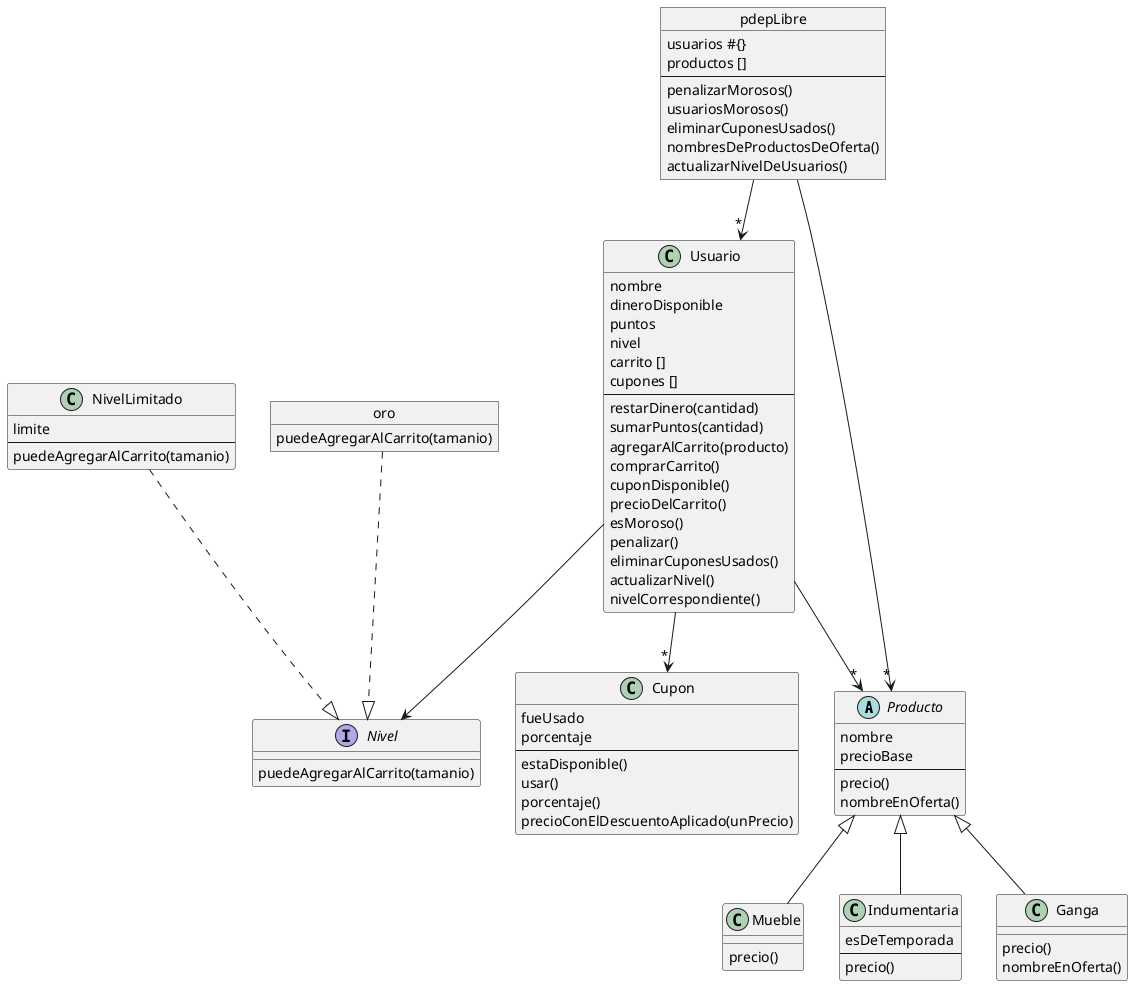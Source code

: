 @startuml pdeplibre

abstract class Producto {
    nombre
    precioBase
    --
    precio()
    nombreEnOferta()
}

class Mueble extends Producto {
    precio()
}

class Indumentaria extends Producto {
    esDeTemporada
    --
    precio()
}

class Ganga extends Producto {
    precio()
    nombreEnOferta()
}

class Cupon {
    fueUsado
    porcentaje
    --
    estaDisponible()
    usar()
    porcentaje()
    precioConElDescuentoAplicado(unPrecio)
}

class Usuario {
    nombre
    dineroDisponible
    puntos
    nivel
    carrito []
    cupones []
    --
    restarDinero(cantidad)
    sumarPuntos(cantidad)
    agregarAlCarrito(producto)
    comprarCarrito()
    cuponDisponible()
    precioDelCarrito()
    esMoroso()
    penalizar()
    eliminarCuponesUsados()
    actualizarNivel()
    nivelCorrespondiente()
}

interface Nivel {
    puedeAgregarAlCarrito(tamanio)
}

class NivelLimitado {
    limite
    --
    puedeAgregarAlCarrito(tamanio)
}

object oro {
    puedeAgregarAlCarrito(tamanio)
}

object pdepLibre {
    usuarios #{}
    productos []
    --
    penalizarMorosos()
    usuariosMorosos()
    eliminarCuponesUsados()
    nombresDeProductosDeOferta()
    actualizarNivelDeUsuarios()
}

pdepLibre --> "*" Usuario
pdepLibre --> "*" Producto

Usuario --> "*" Cupon
Usuario --> Nivel
Usuario --> "*" Producto

NivelLimitado ..|> Nivel
oro ..|> Nivel

@enduml